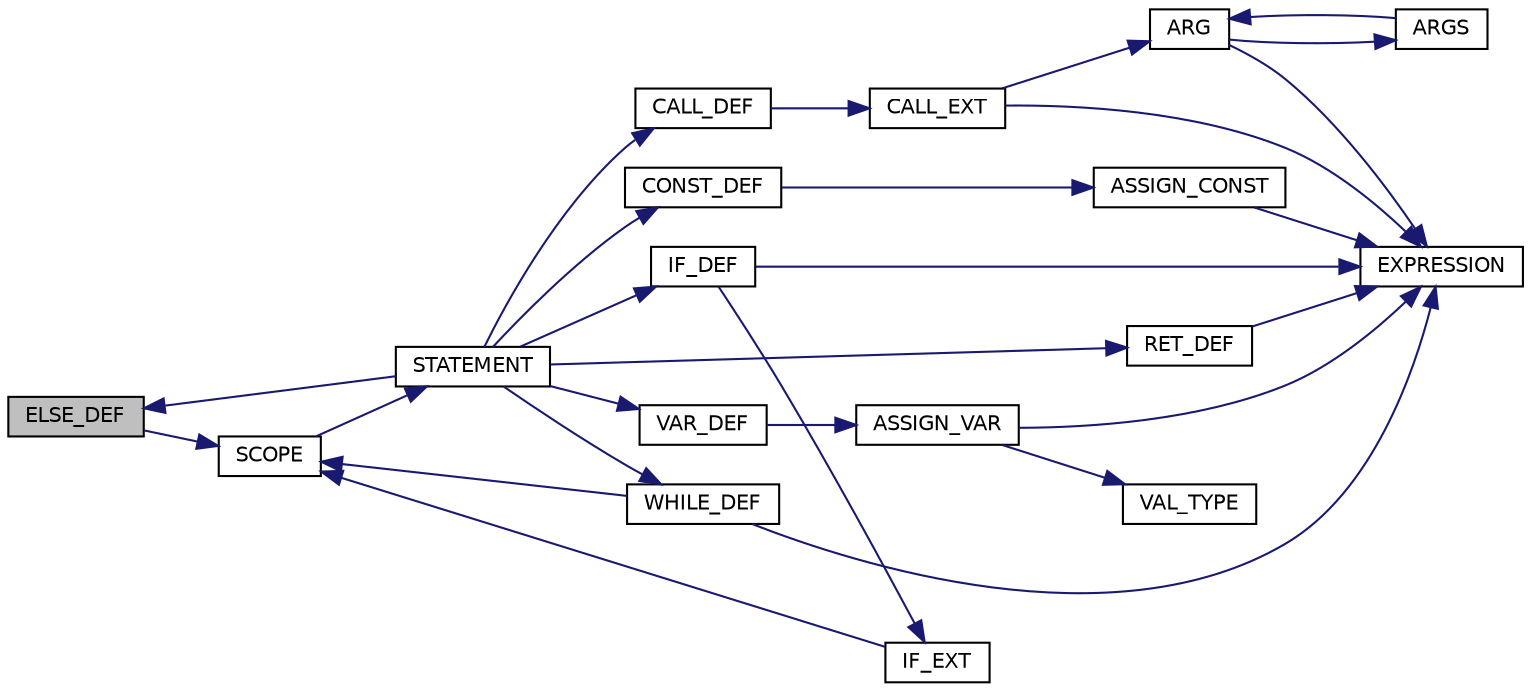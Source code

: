 digraph "ELSE_DEF"
{
 // LATEX_PDF_SIZE
  edge [fontname="Helvetica",fontsize="10",labelfontname="Helvetica",labelfontsize="10"];
  node [fontname="Helvetica",fontsize="10",shape=record];
  rankdir="LR";
  Node1 [label="ELSE_DEF",height=0.2,width=0.4,color="black", fillcolor="grey75", style="filled", fontcolor="black",tooltip="Processes else condition."];
  Node1 -> Node2 [color="midnightblue",fontsize="10",style="solid"];
  Node2 [label="SCOPE",height=0.2,width=0.4,color="black", fillcolor="white", style="filled",URL="$syntactic__analysis_8c.html#a7d21e9db61747d6734d9a7f27d33b4f4",tooltip="Function for determining the depth of infestation."];
  Node2 -> Node3 [color="midnightblue",fontsize="10",style="solid"];
  Node3 [label="STATEMENT",height=0.2,width=0.4,color="black", fillcolor="white", style="filled",URL="$syntactic__analysis_8c.html#a7eac9e4351cf87fecd3e9a66cf5f28d8",tooltip="Processes the commands, coditions, ..."];
  Node3 -> Node4 [color="midnightblue",fontsize="10",style="solid"];
  Node4 [label="CALL_DEF",height=0.2,width=0.4,color="black", fillcolor="white", style="filled",URL="$syntactic__analysis_8c.html#a2999c303cc3fb4692b7e96d9a22e9c03",tooltip="Processes calling functions, variables."];
  Node4 -> Node5 [color="midnightblue",fontsize="10",style="solid"];
  Node5 [label="CALL_EXT",height=0.2,width=0.4,color="black", fillcolor="white", style="filled",URL="$syntactic__analysis_8c.html#ade39708cf9c0a95b1e75a94b3982f1aa",tooltip="Extended function for CALL_DEF()"];
  Node5 -> Node6 [color="midnightblue",fontsize="10",style="solid"];
  Node6 [label="ARG",height=0.2,width=0.4,color="black", fillcolor="white", style="filled",URL="$syntactic__analysis_8c.html#a83f44b9d12d581ea924af4ba707819c3",tooltip="Function for processing argument of called function."];
  Node6 -> Node7 [color="midnightblue",fontsize="10",style="solid"];
  Node7 [label="ARGS",height=0.2,width=0.4,color="black", fillcolor="white", style="filled",URL="$syntactic__analysis_8c.html#a271ef1f0dc6a029b233bcb024b19b116",tooltip="Function for processing another argument which is in queue."];
  Node7 -> Node6 [color="midnightblue",fontsize="10",style="solid"];
  Node6 -> Node8 [color="midnightblue",fontsize="10",style="solid"];
  Node8 [label="EXPRESSION",height=0.2,width=0.4,color="black", fillcolor="white", style="filled",URL="$syntactic__analysis_8c.html#a38b7a13b9a5926c2c4b6af62cec86f85",tooltip="Function for processing another argument which is in queue."];
  Node5 -> Node8 [color="midnightblue",fontsize="10",style="solid"];
  Node3 -> Node9 [color="midnightblue",fontsize="10",style="solid"];
  Node9 [label="CONST_DEF",height=0.2,width=0.4,color="black", fillcolor="white", style="filled",URL="$syntactic__analysis_8c.html#ab1c09d376532dc76198f8d2d6c729fef",tooltip="Processes command for constant declaration."];
  Node9 -> Node10 [color="midnightblue",fontsize="10",style="solid"];
  Node10 [label="ASSIGN_CONST",height=0.2,width=0.4,color="black", fillcolor="white", style="filled",URL="$syntactic__analysis_8c.html#aa1d8bc4c3095f3ba13e1fcc83038d948",tooltip="Processes assigning expresions to the constant."];
  Node10 -> Node8 [color="midnightblue",fontsize="10",style="solid"];
  Node3 -> Node1 [color="midnightblue",fontsize="10",style="solid"];
  Node3 -> Node11 [color="midnightblue",fontsize="10",style="solid"];
  Node11 [label="IF_DEF",height=0.2,width=0.4,color="black", fillcolor="white", style="filled",URL="$syntactic__analysis_8c.html#ac9b33c13aa831335429748838739aef7",tooltip="Processes if condition."];
  Node11 -> Node8 [color="midnightblue",fontsize="10",style="solid"];
  Node11 -> Node12 [color="midnightblue",fontsize="10",style="solid"];
  Node12 [label="IF_EXT",height=0.2,width=0.4,color="black", fillcolor="white", style="filled",URL="$syntactic__analysis_8c.html#af131918ae0d8a1cc29cb2c8d6dc13aff",tooltip="Extended function for CALL_DEF()"];
  Node12 -> Node2 [color="midnightblue",fontsize="10",style="solid"];
  Node3 -> Node13 [color="midnightblue",fontsize="10",style="solid"];
  Node13 [label="RET_DEF",height=0.2,width=0.4,color="black", fillcolor="white", style="filled",URL="$syntactic__analysis_8c.html#a1012bbb9f570627aabec5e3eda7c4993",tooltip="Processes return command."];
  Node13 -> Node8 [color="midnightblue",fontsize="10",style="solid"];
  Node3 -> Node14 [color="midnightblue",fontsize="10",style="solid"];
  Node14 [label="VAR_DEF",height=0.2,width=0.4,color="black", fillcolor="white", style="filled",URL="$syntactic__analysis_8c.html#a49c6186e8aee36246b52305756b7a017",tooltip="Processes command for variable declaration."];
  Node14 -> Node15 [color="midnightblue",fontsize="10",style="solid"];
  Node15 [label="ASSIGN_VAR",height=0.2,width=0.4,color="black", fillcolor="white", style="filled",URL="$syntactic__analysis_8c.html#a76e0ba812902123b4ec0d43c59c13c04",tooltip="Processes assigning expresions to the variable."];
  Node15 -> Node8 [color="midnightblue",fontsize="10",style="solid"];
  Node15 -> Node16 [color="midnightblue",fontsize="10",style="solid"];
  Node16 [label="VAL_TYPE",height=0.2,width=0.4,color="black", fillcolor="white", style="filled",URL="$syntactic__analysis_8c.html#aaef2bee27144c07c175bb36e4c28af9d",tooltip="Function for verifaction enabled data types (DATA TYPES)"];
  Node3 -> Node17 [color="midnightblue",fontsize="10",style="solid"];
  Node17 [label="WHILE_DEF",height=0.2,width=0.4,color="black", fillcolor="white", style="filled",URL="$syntactic__analysis_8c.html#a13efec100d0c39c874c413765ded4d10",tooltip="Processes while loop."];
  Node17 -> Node8 [color="midnightblue",fontsize="10",style="solid"];
  Node17 -> Node2 [color="midnightblue",fontsize="10",style="solid"];
}
